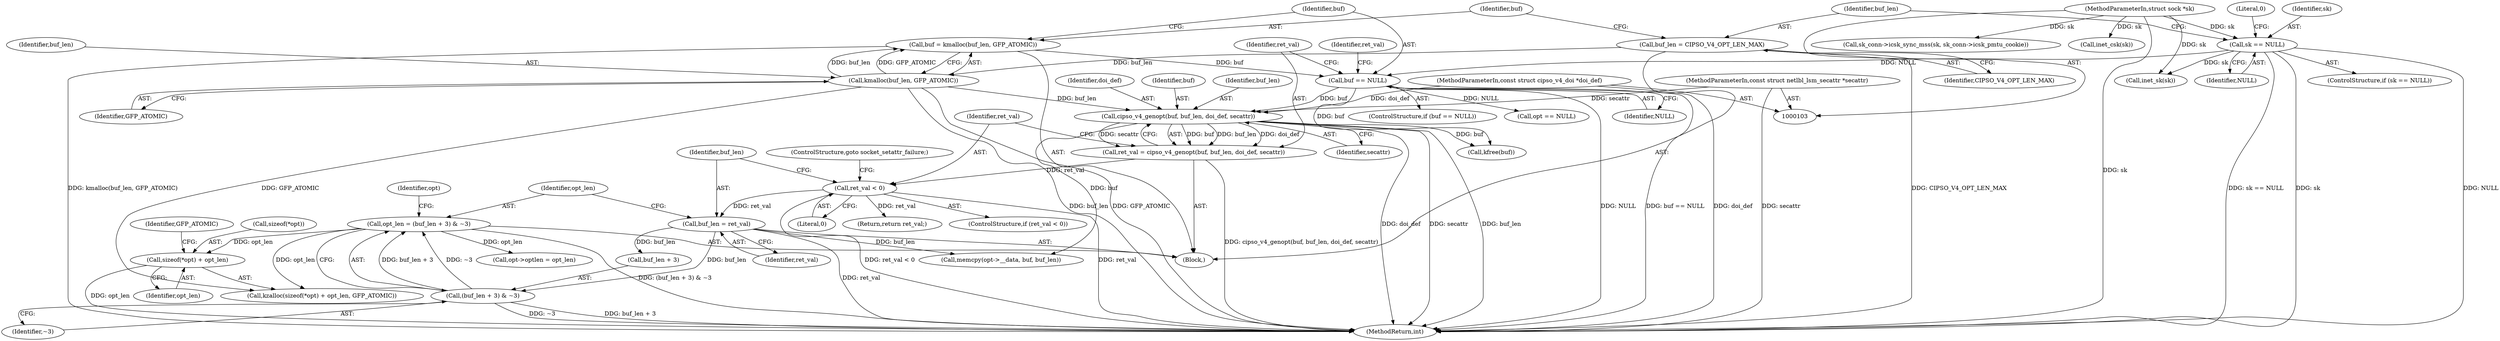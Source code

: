digraph "0_linux_f6d8bd051c391c1c0458a30b2a7abcd939329259_10@API" {
"1000174" [label="(Call,sizeof(*opt) + opt_len)"];
"1000164" [label="(Call,opt_len = (buf_len + 3) & ~3)"];
"1000166" [label="(Call,(buf_len + 3) & ~3)"];
"1000161" [label="(Call,buf_len = ret_val)"];
"1000157" [label="(Call,ret_val < 0)"];
"1000149" [label="(Call,ret_val = cipso_v4_genopt(buf, buf_len, doi_def, secattr))"];
"1000151" [label="(Call,cipso_v4_genopt(buf, buf_len, doi_def, secattr))"];
"1000140" [label="(Call,buf == NULL)"];
"1000134" [label="(Call,buf = kmalloc(buf_len, GFP_ATOMIC))"];
"1000136" [label="(Call,kmalloc(buf_len, GFP_ATOMIC))"];
"1000131" [label="(Call,buf_len = CIPSO_V4_OPT_LEN_MAX)"];
"1000126" [label="(Call,sk == NULL)"];
"1000104" [label="(MethodParameterIn,struct sock *sk)"];
"1000105" [label="(MethodParameterIn,const struct cipso_v4_doi *doi_def)"];
"1000106" [label="(MethodParameterIn,const struct netlbl_lsm_secattr *secattr)"];
"1000154" [label="(Identifier,doi_def)"];
"1000128" [label="(Identifier,NULL)"];
"1000135" [label="(Identifier,buf)"];
"1000142" [label="(Identifier,NULL)"];
"1000269" [label="(MethodReturn,int)"];
"1000138" [label="(Identifier,GFP_ATOMIC)"];
"1000190" [label="(Call,memcpy(opt->__data, buf, buf_len))"];
"1000245" [label="(Call,sk_conn->icsk_sync_mss(sk, sk_conn->icsk_pmtu_cookie))"];
"1000175" [label="(Call,sizeof(*opt))"];
"1000163" [label="(Identifier,ret_val)"];
"1000149" [label="(Call,ret_val = cipso_v4_genopt(buf, buf_len, doi_def, secattr))"];
"1000196" [label="(Call,opt->optlen = opt_len)"];
"1000155" [label="(Identifier,secattr)"];
"1000179" [label="(Identifier,GFP_ATOMIC)"];
"1000139" [label="(ControlStructure,if (buf == NULL))"];
"1000174" [label="(Call,sizeof(*opt) + opt_len)"];
"1000170" [label="(Identifier,~3)"];
"1000166" [label="(Call,(buf_len + 3) & ~3)"];
"1000152" [label="(Identifier,buf)"];
"1000159" [label="(Literal,0)"];
"1000140" [label="(Call,buf == NULL)"];
"1000162" [label="(Identifier,buf_len)"];
"1000145" [label="(Identifier,ret_val)"];
"1000178" [label="(Identifier,opt_len)"];
"1000181" [label="(Call,opt == NULL)"];
"1000161" [label="(Call,buf_len = ret_val)"];
"1000267" [label="(Return,return ret_val;)"];
"1000151" [label="(Call,cipso_v4_genopt(buf, buf_len, doi_def, secattr))"];
"1000125" [label="(ControlStructure,if (sk == NULL))"];
"1000131" [label="(Call,buf_len = CIPSO_V4_OPT_LEN_MAX)"];
"1000104" [label="(MethodParameterIn,struct sock *sk)"];
"1000153" [label="(Identifier,buf_len)"];
"1000107" [label="(Block,)"];
"1000160" [label="(ControlStructure,goto socket_setattr_failure;)"];
"1000150" [label="(Identifier,ret_val)"];
"1000164" [label="(Call,opt_len = (buf_len + 3) & ~3)"];
"1000173" [label="(Call,kzalloc(sizeof(*opt) + opt_len, GFP_ATOMIC))"];
"1000137" [label="(Identifier,buf_len)"];
"1000132" [label="(Identifier,buf_len)"];
"1000127" [label="(Identifier,sk)"];
"1000165" [label="(Identifier,opt_len)"];
"1000141" [label="(Identifier,buf)"];
"1000156" [label="(ControlStructure,if (ret_val < 0))"];
"1000106" [label="(MethodParameterIn,const struct netlbl_lsm_secattr *secattr)"];
"1000105" [label="(MethodParameterIn,const struct cipso_v4_doi *doi_def)"];
"1000158" [label="(Identifier,ret_val)"];
"1000263" [label="(Call,kfree(buf))"];
"1000133" [label="(Identifier,CIPSO_V4_OPT_LEN_MAX)"];
"1000136" [label="(Call,kmalloc(buf_len, GFP_ATOMIC))"];
"1000130" [label="(Literal,0)"];
"1000126" [label="(Call,sk == NULL)"];
"1000167" [label="(Call,buf_len + 3)"];
"1000157" [label="(Call,ret_val < 0)"];
"1000134" [label="(Call,buf = kmalloc(buf_len, GFP_ATOMIC))"];
"1000214" [label="(Call,inet_sk(sk))"];
"1000223" [label="(Call,inet_csk(sk))"];
"1000172" [label="(Identifier,opt)"];
"1000174" -> "1000173"  [label="AST: "];
"1000174" -> "1000178"  [label="CFG: "];
"1000175" -> "1000174"  [label="AST: "];
"1000178" -> "1000174"  [label="AST: "];
"1000179" -> "1000174"  [label="CFG: "];
"1000174" -> "1000269"  [label="DDG: opt_len"];
"1000164" -> "1000174"  [label="DDG: opt_len"];
"1000164" -> "1000107"  [label="AST: "];
"1000164" -> "1000166"  [label="CFG: "];
"1000165" -> "1000164"  [label="AST: "];
"1000166" -> "1000164"  [label="AST: "];
"1000172" -> "1000164"  [label="CFG: "];
"1000164" -> "1000269"  [label="DDG: (buf_len + 3) & ~3"];
"1000166" -> "1000164"  [label="DDG: buf_len + 3"];
"1000166" -> "1000164"  [label="DDG: ~3"];
"1000164" -> "1000173"  [label="DDG: opt_len"];
"1000164" -> "1000196"  [label="DDG: opt_len"];
"1000166" -> "1000170"  [label="CFG: "];
"1000167" -> "1000166"  [label="AST: "];
"1000170" -> "1000166"  [label="AST: "];
"1000166" -> "1000269"  [label="DDG: buf_len + 3"];
"1000166" -> "1000269"  [label="DDG: ~3"];
"1000161" -> "1000166"  [label="DDG: buf_len"];
"1000161" -> "1000107"  [label="AST: "];
"1000161" -> "1000163"  [label="CFG: "];
"1000162" -> "1000161"  [label="AST: "];
"1000163" -> "1000161"  [label="AST: "];
"1000165" -> "1000161"  [label="CFG: "];
"1000161" -> "1000269"  [label="DDG: ret_val"];
"1000157" -> "1000161"  [label="DDG: ret_val"];
"1000161" -> "1000167"  [label="DDG: buf_len"];
"1000161" -> "1000190"  [label="DDG: buf_len"];
"1000157" -> "1000156"  [label="AST: "];
"1000157" -> "1000159"  [label="CFG: "];
"1000158" -> "1000157"  [label="AST: "];
"1000159" -> "1000157"  [label="AST: "];
"1000160" -> "1000157"  [label="CFG: "];
"1000162" -> "1000157"  [label="CFG: "];
"1000157" -> "1000269"  [label="DDG: ret_val < 0"];
"1000157" -> "1000269"  [label="DDG: ret_val"];
"1000149" -> "1000157"  [label="DDG: ret_val"];
"1000157" -> "1000267"  [label="DDG: ret_val"];
"1000149" -> "1000107"  [label="AST: "];
"1000149" -> "1000151"  [label="CFG: "];
"1000150" -> "1000149"  [label="AST: "];
"1000151" -> "1000149"  [label="AST: "];
"1000158" -> "1000149"  [label="CFG: "];
"1000149" -> "1000269"  [label="DDG: cipso_v4_genopt(buf, buf_len, doi_def, secattr)"];
"1000151" -> "1000149"  [label="DDG: buf"];
"1000151" -> "1000149"  [label="DDG: buf_len"];
"1000151" -> "1000149"  [label="DDG: doi_def"];
"1000151" -> "1000149"  [label="DDG: secattr"];
"1000151" -> "1000155"  [label="CFG: "];
"1000152" -> "1000151"  [label="AST: "];
"1000153" -> "1000151"  [label="AST: "];
"1000154" -> "1000151"  [label="AST: "];
"1000155" -> "1000151"  [label="AST: "];
"1000151" -> "1000269"  [label="DDG: secattr"];
"1000151" -> "1000269"  [label="DDG: buf_len"];
"1000151" -> "1000269"  [label="DDG: doi_def"];
"1000140" -> "1000151"  [label="DDG: buf"];
"1000136" -> "1000151"  [label="DDG: buf_len"];
"1000105" -> "1000151"  [label="DDG: doi_def"];
"1000106" -> "1000151"  [label="DDG: secattr"];
"1000151" -> "1000190"  [label="DDG: buf"];
"1000151" -> "1000263"  [label="DDG: buf"];
"1000140" -> "1000139"  [label="AST: "];
"1000140" -> "1000142"  [label="CFG: "];
"1000141" -> "1000140"  [label="AST: "];
"1000142" -> "1000140"  [label="AST: "];
"1000145" -> "1000140"  [label="CFG: "];
"1000150" -> "1000140"  [label="CFG: "];
"1000140" -> "1000269"  [label="DDG: NULL"];
"1000140" -> "1000269"  [label="DDG: buf == NULL"];
"1000134" -> "1000140"  [label="DDG: buf"];
"1000126" -> "1000140"  [label="DDG: NULL"];
"1000140" -> "1000181"  [label="DDG: NULL"];
"1000140" -> "1000263"  [label="DDG: buf"];
"1000134" -> "1000107"  [label="AST: "];
"1000134" -> "1000136"  [label="CFG: "];
"1000135" -> "1000134"  [label="AST: "];
"1000136" -> "1000134"  [label="AST: "];
"1000141" -> "1000134"  [label="CFG: "];
"1000134" -> "1000269"  [label="DDG: kmalloc(buf_len, GFP_ATOMIC)"];
"1000136" -> "1000134"  [label="DDG: buf_len"];
"1000136" -> "1000134"  [label="DDG: GFP_ATOMIC"];
"1000136" -> "1000138"  [label="CFG: "];
"1000137" -> "1000136"  [label="AST: "];
"1000138" -> "1000136"  [label="AST: "];
"1000136" -> "1000269"  [label="DDG: GFP_ATOMIC"];
"1000136" -> "1000269"  [label="DDG: buf_len"];
"1000131" -> "1000136"  [label="DDG: buf_len"];
"1000136" -> "1000173"  [label="DDG: GFP_ATOMIC"];
"1000131" -> "1000107"  [label="AST: "];
"1000131" -> "1000133"  [label="CFG: "];
"1000132" -> "1000131"  [label="AST: "];
"1000133" -> "1000131"  [label="AST: "];
"1000135" -> "1000131"  [label="CFG: "];
"1000131" -> "1000269"  [label="DDG: CIPSO_V4_OPT_LEN_MAX"];
"1000126" -> "1000125"  [label="AST: "];
"1000126" -> "1000128"  [label="CFG: "];
"1000127" -> "1000126"  [label="AST: "];
"1000128" -> "1000126"  [label="AST: "];
"1000130" -> "1000126"  [label="CFG: "];
"1000132" -> "1000126"  [label="CFG: "];
"1000126" -> "1000269"  [label="DDG: sk == NULL"];
"1000126" -> "1000269"  [label="DDG: sk"];
"1000126" -> "1000269"  [label="DDG: NULL"];
"1000104" -> "1000126"  [label="DDG: sk"];
"1000126" -> "1000214"  [label="DDG: sk"];
"1000104" -> "1000103"  [label="AST: "];
"1000104" -> "1000269"  [label="DDG: sk"];
"1000104" -> "1000214"  [label="DDG: sk"];
"1000104" -> "1000223"  [label="DDG: sk"];
"1000104" -> "1000245"  [label="DDG: sk"];
"1000105" -> "1000103"  [label="AST: "];
"1000105" -> "1000269"  [label="DDG: doi_def"];
"1000106" -> "1000103"  [label="AST: "];
"1000106" -> "1000269"  [label="DDG: secattr"];
}
